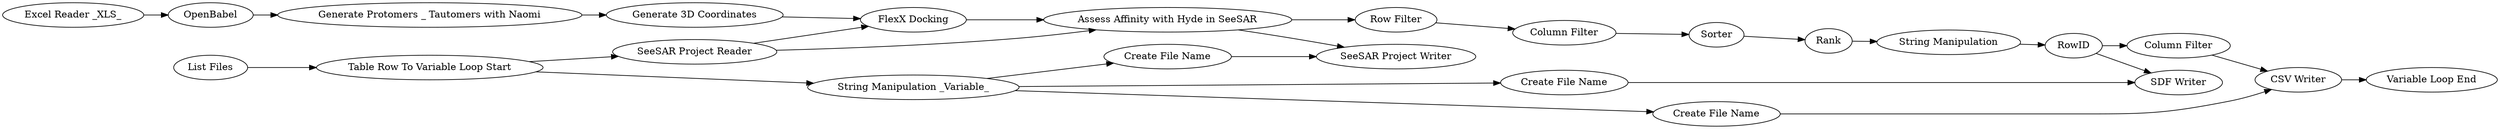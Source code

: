 digraph {
	"1706998043995636651_24" [label="Variable Loop End"]
	"1706998043995636651_17" [label="CSV Writer"]
	"1706998043995636651_7" [label="SeeSAR Project Reader"]
	"1706998043995636651_15" [label=RowID]
	"1706998043995636651_11" [label="Column Filter"]
	"1706998043995636651_10" [label="Row Filter"]
	"1706998043995636651_19" [label="Create File Name"]
	"1706998043995636651_1" [label="Excel Reader _XLS_"]
	"1706998043995636651_18" [label="Column Filter"]
	"1706998043995636651_3" [label="Generate Protomers _ Tautomers with Naomi"]
	"1706998043995636651_23" [label="SeeSAR Project Writer"]
	"1706998043995636651_16" [label="SDF Writer"]
	"1706998043995636651_8" [label="FlexX Docking"]
	"1706998043995636651_4" [label="Generate 3D Coordinates"]
	"1706998043995636651_13" [label=Sorter]
	"1706998043995636651_20" [label="String Manipulation _Variable_"]
	"1706998043995636651_12" [label=Rank]
	"1706998043995636651_21" [label="Create File Name"]
	"1706998043995636651_6" [label="List Files"]
	"1706998043995636651_2" [label=OpenBabel]
	"1706998043995636651_22" [label="Create File Name"]
	"1706998043995636651_14" [label="String Manipulation"]
	"1706998043995636651_9" [label="Assess Affinity with Hyde in SeeSAR"]
	"1706998043995636651_5" [label="Table Row To Variable Loop Start"]
	"1706998043995636651_15" -> "1706998043995636651_16"
	"1706998043995636651_14" -> "1706998043995636651_15"
	"1706998043995636651_15" -> "1706998043995636651_18"
	"1706998043995636651_17" -> "1706998043995636651_24"
	"1706998043995636651_12" -> "1706998043995636651_14"
	"1706998043995636651_2" -> "1706998043995636651_3"
	"1706998043995636651_11" -> "1706998043995636651_13"
	"1706998043995636651_18" -> "1706998043995636651_17"
	"1706998043995636651_6" -> "1706998043995636651_5"
	"1706998043995636651_4" -> "1706998043995636651_8"
	"1706998043995636651_13" -> "1706998043995636651_12"
	"1706998043995636651_9" -> "1706998043995636651_23"
	"1706998043995636651_9" -> "1706998043995636651_10"
	"1706998043995636651_7" -> "1706998043995636651_9"
	"1706998043995636651_20" -> "1706998043995636651_22"
	"1706998043995636651_20" -> "1706998043995636651_21"
	"1706998043995636651_3" -> "1706998043995636651_4"
	"1706998043995636651_21" -> "1706998043995636651_16"
	"1706998043995636651_20" -> "1706998043995636651_19"
	"1706998043995636651_22" -> "1706998043995636651_17"
	"1706998043995636651_8" -> "1706998043995636651_9"
	"1706998043995636651_7" -> "1706998043995636651_8"
	"1706998043995636651_5" -> "1706998043995636651_7"
	"1706998043995636651_19" -> "1706998043995636651_23"
	"1706998043995636651_1" -> "1706998043995636651_2"
	"1706998043995636651_10" -> "1706998043995636651_11"
	"1706998043995636651_5" -> "1706998043995636651_20"
	rankdir=LR
}
